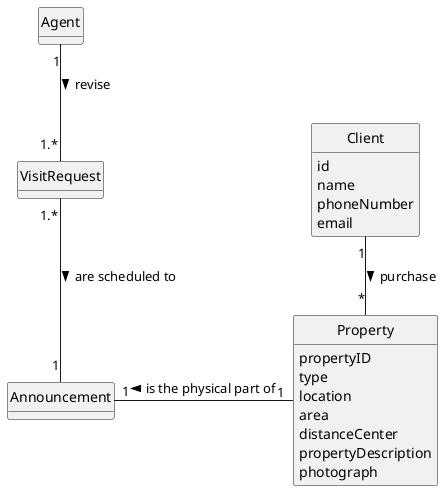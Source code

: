 @startuml
skinparam monochrome true
skinparam packageStyle rectangle
skinparam shadowing false


skinparam classAttributeIconSize 0

hide circle
hide methods


class "Agent" as agent{




}


class "VisitRequest" as VR{



}
class Client{
    id
    name
    phoneNumber
    email
}


class Property{
propertyID
type
location
area
distanceCenter
propertyDescription
photograph
}


VR "1.*" -- "1" Announcement : are scheduled to >
Client "1" -- "*" Property : purchase >
Property "1" -left- "1" Announcement: is the physical part of >
agent "1" -- "1.*" VR : revise >






@enduml